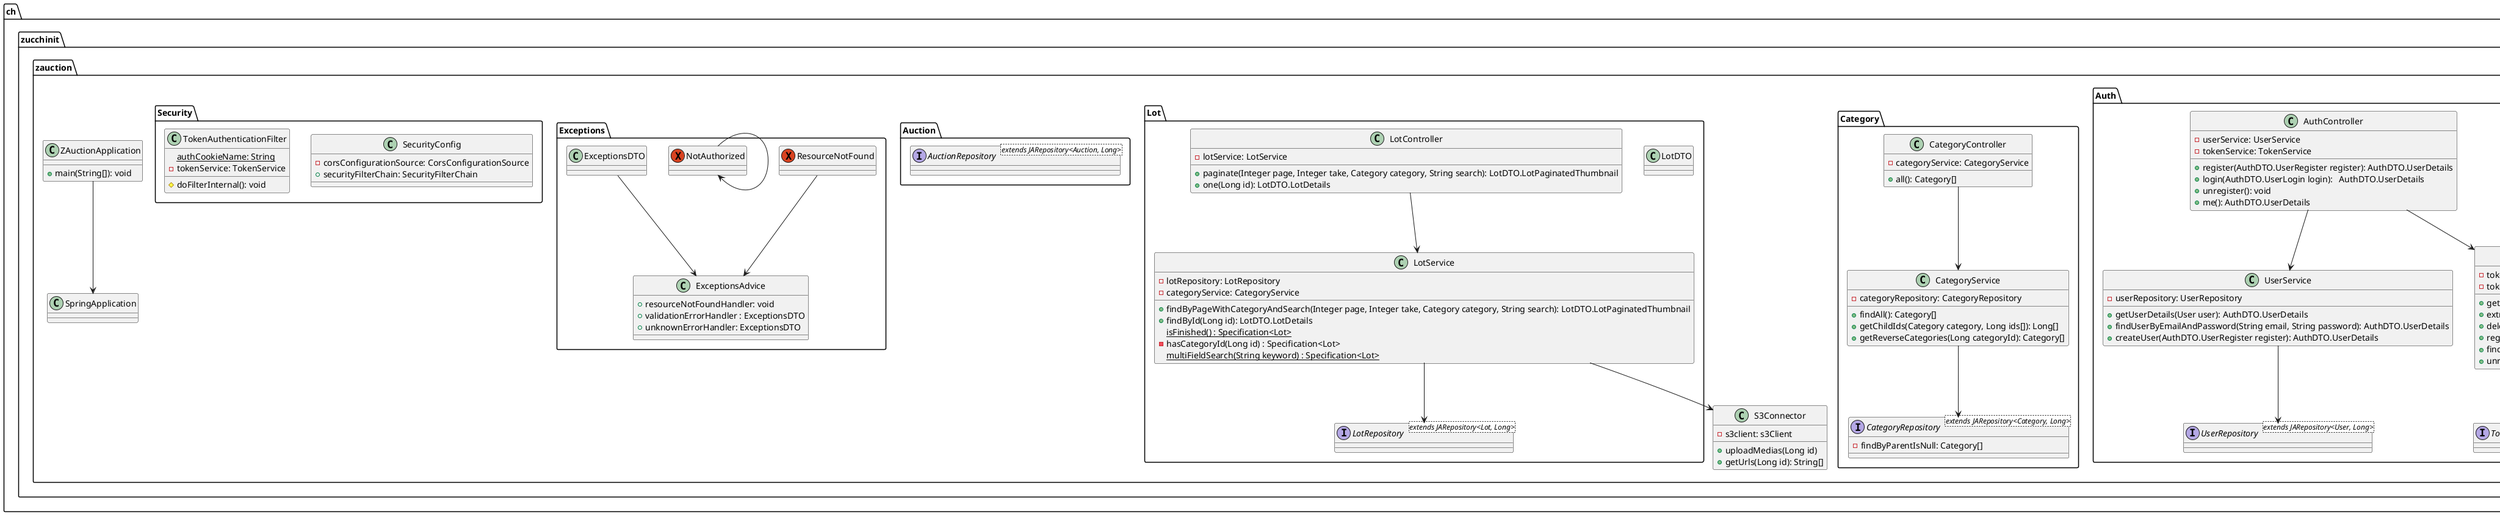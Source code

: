 @startuml

package ch.zucchinit.zauction {
    class SpringApplication
    class ZAuctionApplication {
        +main(String[]): void
    }
    "ZAuctionApplication" --> "SpringApplication"

    package Auth {
        interface UserRepository<extends JARepository<User, Long>>
        interface TokenRepository<extends JARepository<Token, Long>>
        class AuthDTO
        class AuthController {
            -userService: UserService
            -tokenService: TokenService
            +register(AuthDTO.UserRegister register): AuthDTO.UserDetails
            +login(AuthDTO.UserLogin login):   AuthDTO.UserDetails
            +unregister(): void
            +me(): AuthDTO.UserDetails
        }
        class UserService {
            -userRepository: UserRepository
            +getUserDetails(User user): AuthDTO.UserDetails
            +findUserByEmailAndPassword(String email, String password): AuthDTO.UserDetails
            +createUser(AuthDTO.UserRegister register): AuthDTO.UserDetails
        }
        class TokenService {
            -tokenMinutesValidity: Integer
            -tokenRepository: TokenRepository
            +getCookieToken(String tokenValue): Cookie
            +extractCookieToken(Cookie[] cookies): Cookie
            +deleteCookieToken(): Cookie
            +registerToken(User user): void
            +findTokenById(String tokenValue): Token
            +unregisterToken(Token token): void
        }

        "AuthController" --> "UserService"
        "AuthController" --> "TokenService"
        "UserService" --> "UserRepository"
        "TokenService" --> "TokenRepository"
    }

    package Category {
        interface CategoryRepository<extends JARepository<Category, Long>> {
            -findByParentIsNull: Category[]
        }
        class CategoryController {
            -categoryService: CategoryService
            +all(): Category[]
        }
        class CategoryService {
            -categoryRepository: CategoryRepository
            +findAll(): Category[]
            +getChildIds(Category category, Long ids[]): Long[]
            +getReverseCategories(Long categoryId): Category[]
        }

        "CategoryController" --> "CategoryService"
        "CategoryService" --> "CategoryRepository"
    }

    package Lot {
        interface LotRepository<extends JARepository<Lot, Long>>
        class LotDTO
        class LotController {
            -lotService: LotService
            +paginate(Integer page, Integer take, Category category, String search): LotDTO.LotPaginatedThumbnail
            +one(Long id): LotDTO.LotDetails
        }
        class LotService {
            -lotRepository: LotRepository
            -categoryService: CategoryService
            +findByPageWithCategoryAndSearch(Integer page, Integer take, Category category, String search): LotDTO.LotPaginatedThumbnail
            +findById(Long id): LotDTO.LotDetails
            {static} isFinished() : Specification<Lot>
            -hasCategoryId(Long id) : Specification<Lot>
            {static} multiFieldSearch(String keyword) : Specification<Lot>
        }

        "LotController" --> "LotService"
        "LotService" --> "LotRepository"
    }

    package Auction {
        interface AuctionRepository<extends JARepository<Auction, Long>>
   }

    package Exceptions {
        exception "ResourceNotFound"
        exception "NotAuthorized"
        class "ExceptionsDTO" {}
        class ExceptionsAdvice {
            +resourceNotFoundHandler: void
            +validationErrorHandler : ExceptionsDTO
            +unknownErrorHandler: ExceptionsDTO
        }

        "ResourceNotFound" --> "ExceptionsAdvice"
        "NotAuthorized" --> "NotAuthorized"
        "ExceptionsDTO" --> "ExceptionsAdvice"
    }

    package Security {
        class SecurityConfig {
            -corsConfigurationSource: CorsConfigurationSource
            +securityFilterChain: SecurityFilterChain
        }

        class TokenAuthenticationFilter {
            {static} authCookieName: String
            -tokenService: TokenService
            #doFilterInternal(): void
        }
    }

    class S3Connector {
        -s3client: s3Client
        +uploadMedias(Long id)
        +getUrls(Long id): String[]
    }
    "LotService" --> "S3Connector"
}

@enduml